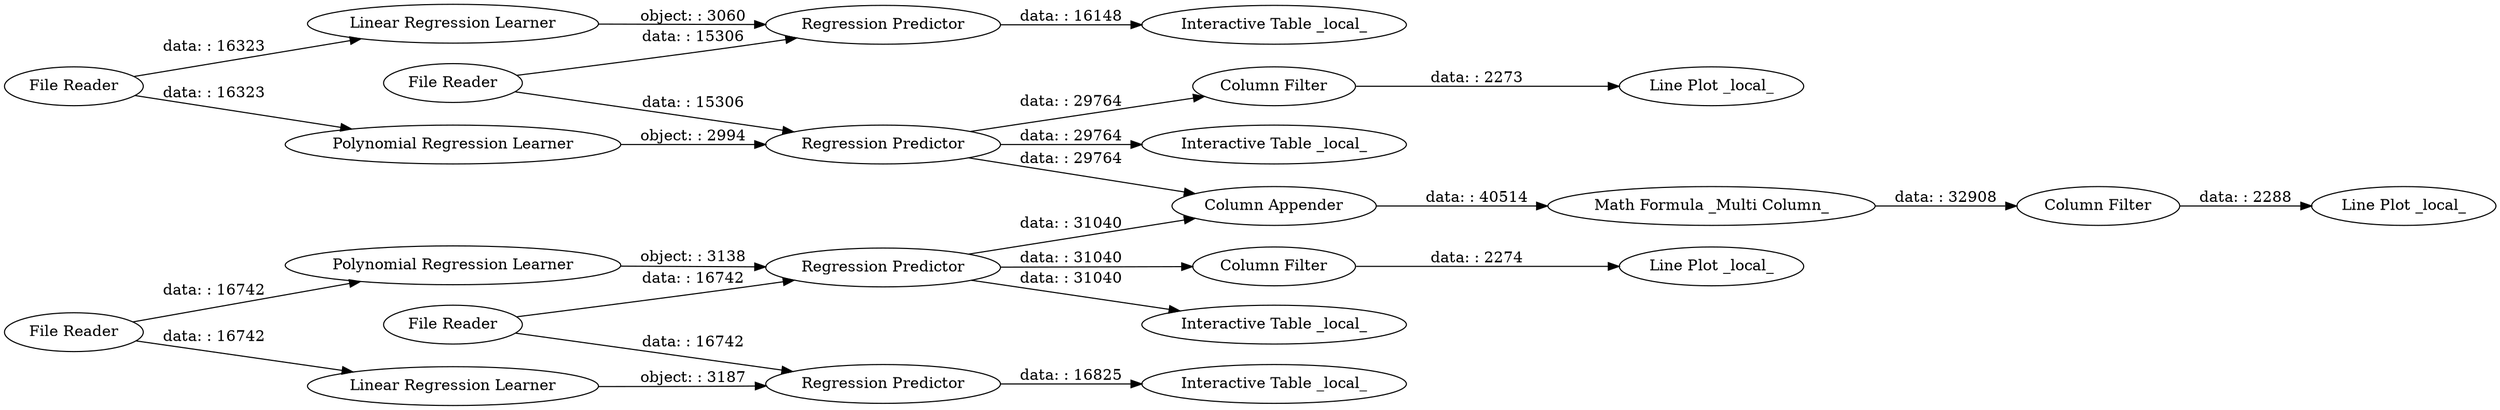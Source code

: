 digraph {
	"482466074646409799_19" [label="Math Formula _Multi Column_"]
	"482466074646409799_18" [label="Column Appender"]
	"482466074646409799_8" [label="Regression Predictor"]
	"482466074646409799_14" [label="Interactive Table _local_"]
	"482466074646409799_16" [label="Interactive Table _local_"]
	"482466074646409799_5" [label="Polynomial Regression Learner"]
	"482466074646409799_3" [label="Regression Predictor"]
	"482466074646409799_9" [label="Linear Regression Learner"]
	"482466074646409799_6" [label="Regression Predictor"]
	"482466074646409799_22" [label="Line Plot _local_"]
	"482466074646409799_17" [label="Interactive Table _local_"]
	"482466074646409799_13" [label="Interactive Table _local_"]
	"482466074646409799_23" [label="Column Filter"]
	"482466074646409799_7" [label="File Reader"]
	"482466074646409799_10" [label="Regression Predictor"]
	"482466074646409799_24" [label="Line Plot _local_"]
	"482466074646409799_12" [label="Polynomial Regression Learner"]
	"482466074646409799_20" [label="Column Filter"]
	"482466074646409799_1" [label="File Reader"]
	"482466074646409799_26" [label="Column Filter"]
	"482466074646409799_25" [label="Line Plot _local_"]
	"482466074646409799_4" [label="File Reader"]
	"482466074646409799_11" [label="File Reader"]
	"482466074646409799_2" [label="Linear Regression Learner"]
	"482466074646409799_11" -> "482466074646409799_8" [label="data: : 15306"]
	"482466074646409799_7" -> "482466074646409799_12" [label="data: : 16323"]
	"482466074646409799_11" -> "482466074646409799_10" [label="data: : 15306"]
	"482466074646409799_10" -> "482466074646409799_17" [label="data: : 16148"]
	"482466074646409799_9" -> "482466074646409799_10" [label="object: : 3060"]
	"482466074646409799_6" -> "482466074646409799_18" [label="data: : 31040"]
	"482466074646409799_2" -> "482466074646409799_3" [label="object: : 3187"]
	"482466074646409799_3" -> "482466074646409799_14" [label="data: : 16825"]
	"482466074646409799_5" -> "482466074646409799_6" [label="object: : 3138"]
	"482466074646409799_1" -> "482466074646409799_5" [label="data: : 16742"]
	"482466074646409799_23" -> "482466074646409799_24" [label="data: : 2274"]
	"482466074646409799_12" -> "482466074646409799_8" [label="object: : 2994"]
	"482466074646409799_4" -> "482466074646409799_3" [label="data: : 16742"]
	"482466074646409799_1" -> "482466074646409799_2" [label="data: : 16742"]
	"482466074646409799_6" -> "482466074646409799_13" [label="data: : 31040"]
	"482466074646409799_8" -> "482466074646409799_16" [label="data: : 29764"]
	"482466074646409799_8" -> "482466074646409799_26" [label="data: : 29764"]
	"482466074646409799_20" -> "482466074646409799_22" [label="data: : 2288"]
	"482466074646409799_26" -> "482466074646409799_25" [label="data: : 2273"]
	"482466074646409799_18" -> "482466074646409799_19" [label="data: : 40514"]
	"482466074646409799_19" -> "482466074646409799_20" [label="data: : 32908"]
	"482466074646409799_4" -> "482466074646409799_6" [label="data: : 16742"]
	"482466074646409799_7" -> "482466074646409799_9" [label="data: : 16323"]
	"482466074646409799_8" -> "482466074646409799_18" [label="data: : 29764"]
	"482466074646409799_6" -> "482466074646409799_23" [label="data: : 31040"]
	rankdir=LR
}
